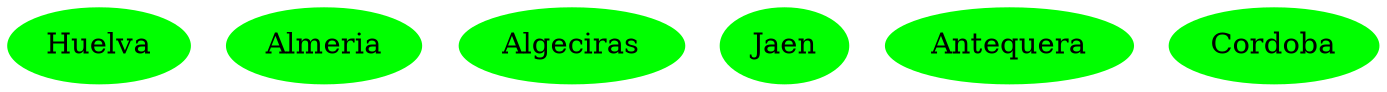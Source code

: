 strict graph G {
  1 [ label="Huelva" color="green" style="filled" ];
  2 [ label="Almeria" color="green" style="filled" ];
  3 [ label="Algeciras" color="green" style="filled" ];
  4 [ label="Jaen" color="green" style="filled" ];
  5 [ label="Antequera" color="green" style="filled" ];
  6 [ label="Cordoba" color="green" style="filled" ];
}
